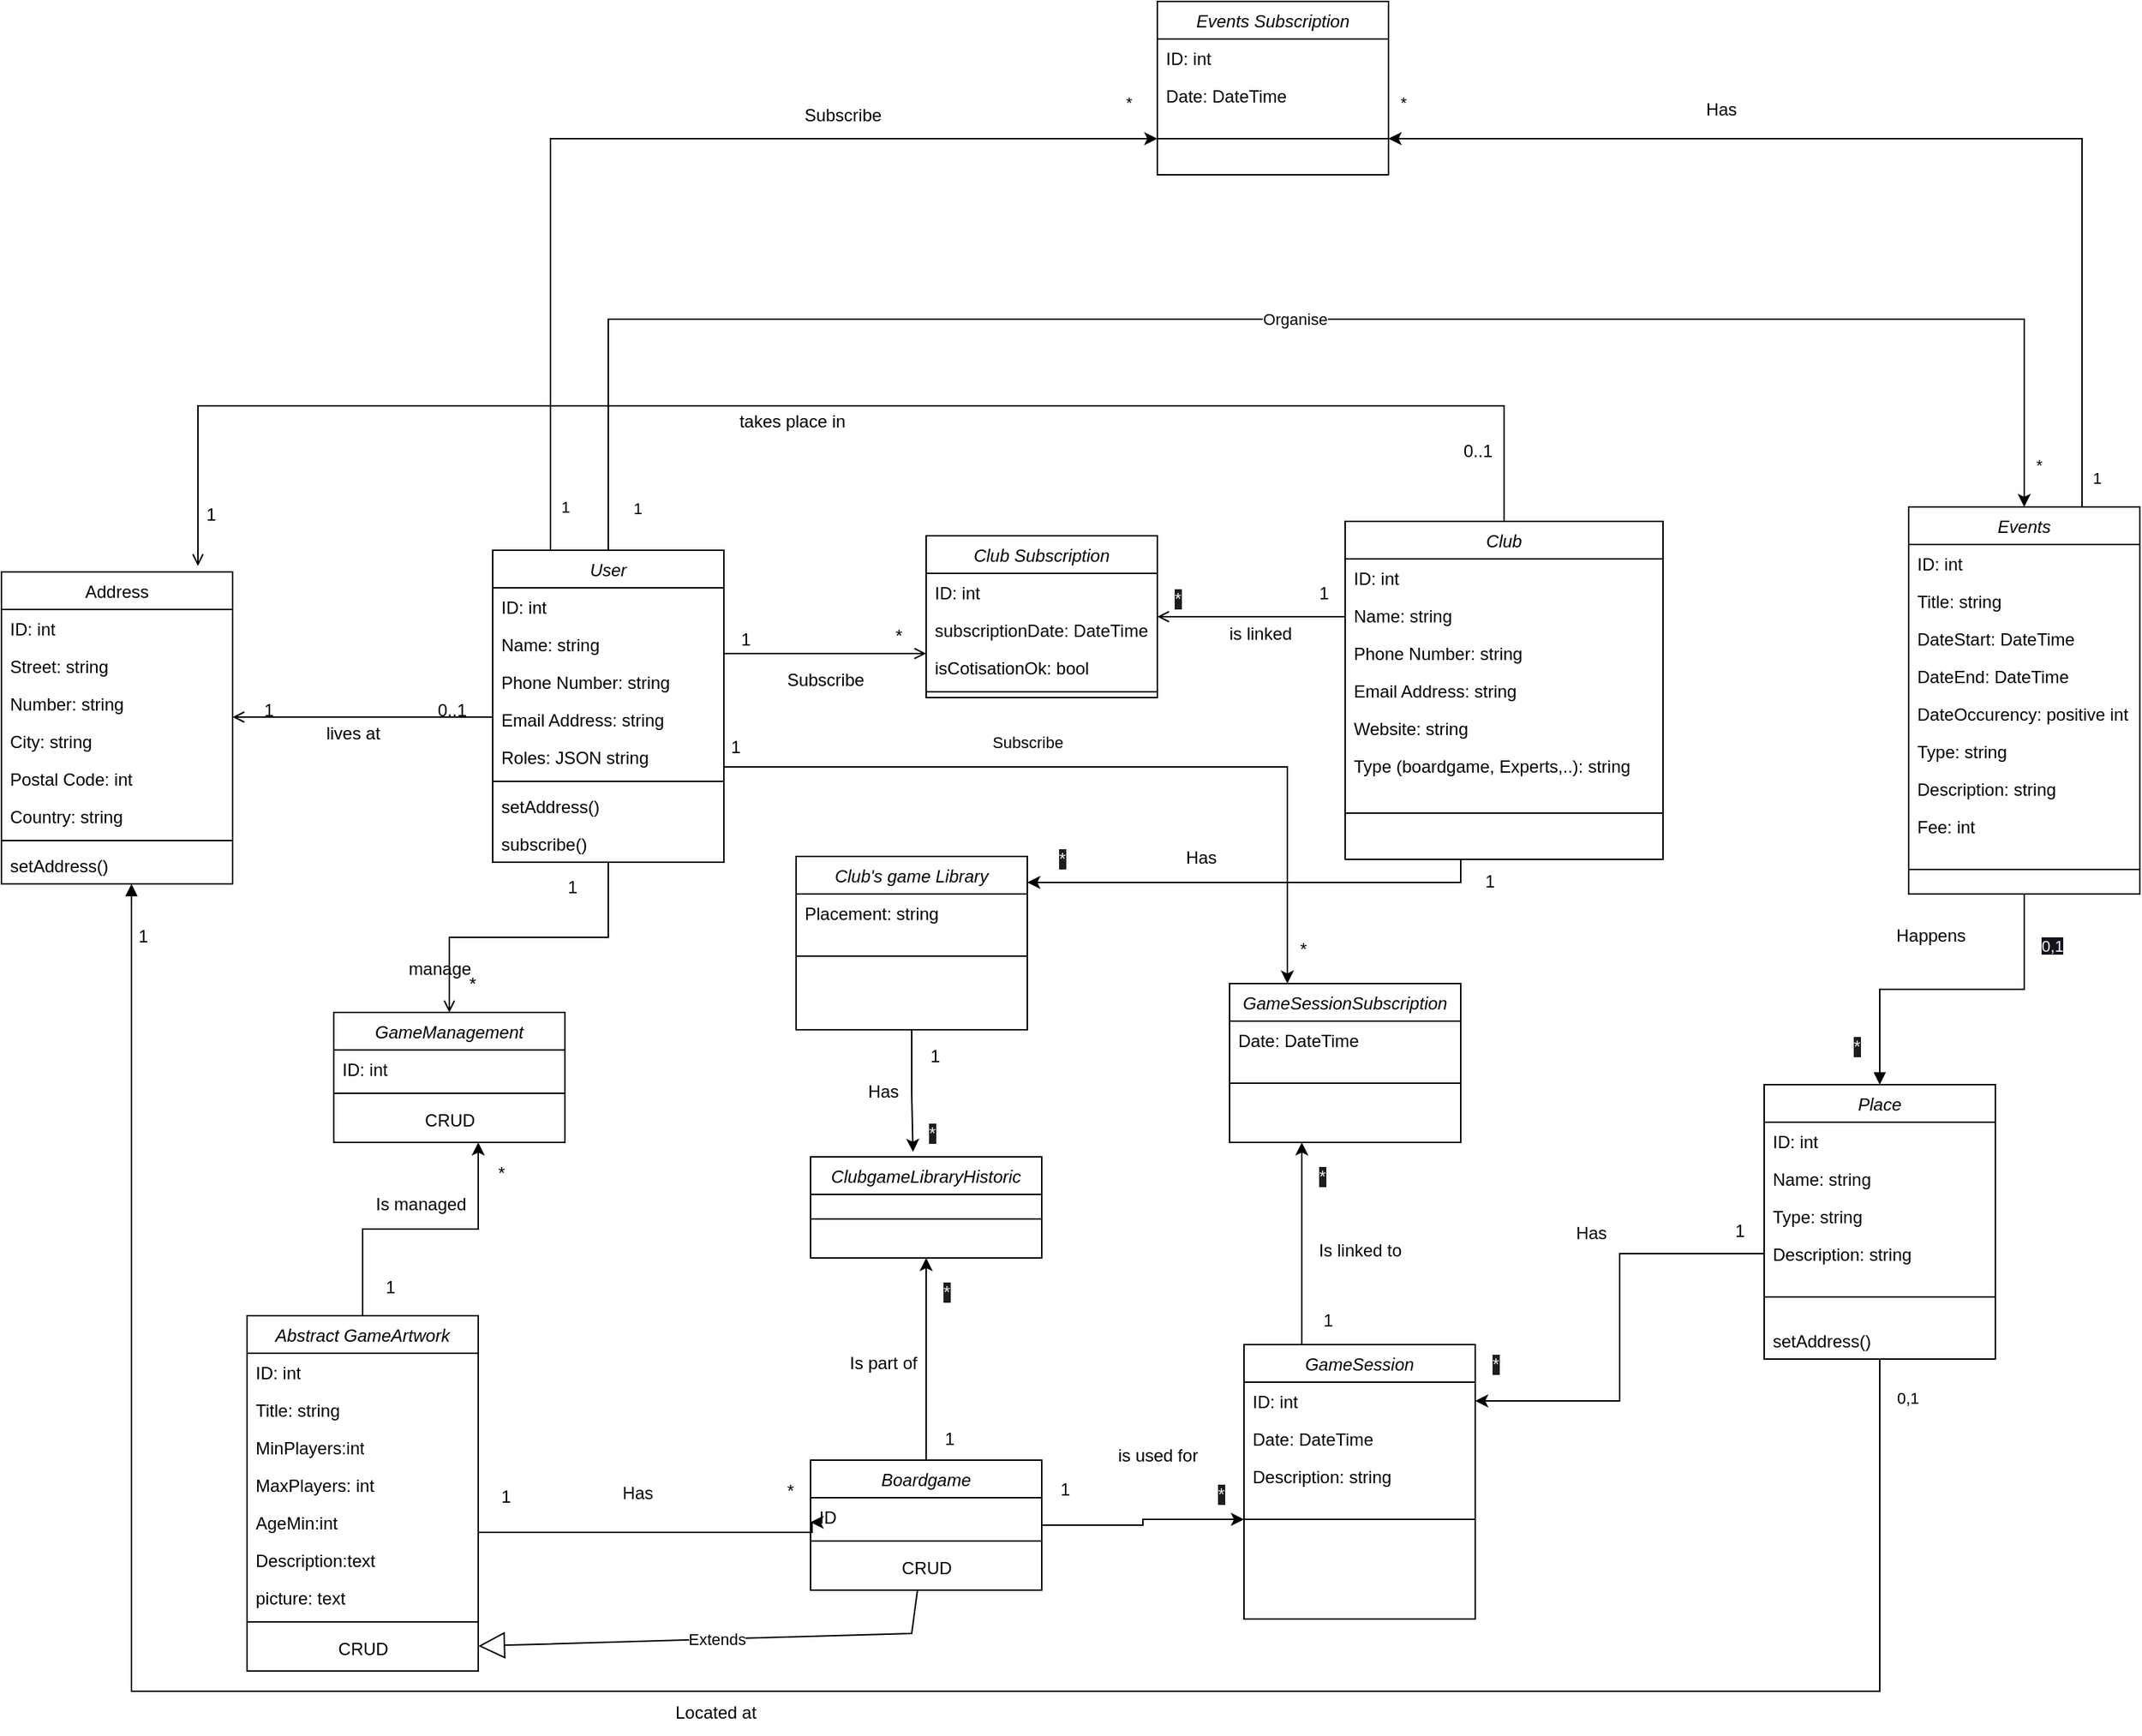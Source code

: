 <mxfile version="24.6.4" type="device">
  <diagram id="C5RBs43oDa-KdzZeNtuy" name="Page-1">
    <mxGraphModel dx="2261" dy="2005" grid="1" gridSize="10" guides="1" tooltips="1" connect="1" arrows="1" fold="1" page="1" pageScale="1" pageWidth="827" pageHeight="1169" math="0" shadow="0">
      <root>
        <mxCell id="WIyWlLk6GJQsqaUBKTNV-0" />
        <mxCell id="WIyWlLk6GJQsqaUBKTNV-1" parent="WIyWlLk6GJQsqaUBKTNV-0" />
        <mxCell id="jXClvfBUN3f1fJXmHD22-145" style="edgeStyle=orthogonalEdgeStyle;rounded=0;orthogonalLoop=1;jettySize=auto;html=1;exitX=0.25;exitY=0;exitDx=0;exitDy=0;" parent="WIyWlLk6GJQsqaUBKTNV-1" source="zkfFHV4jXpPFQw0GAbJ--0" target="jXClvfBUN3f1fJXmHD22-22" edge="1">
          <mxGeometry relative="1" as="geometry" />
        </mxCell>
        <mxCell id="zkfFHV4jXpPFQw0GAbJ--0" value="User" style="swimlane;fontStyle=2;align=center;verticalAlign=top;childLayout=stackLayout;horizontal=1;startSize=26;horizontalStack=0;resizeParent=1;resizeLast=0;collapsible=1;marginBottom=0;rounded=0;shadow=0;strokeWidth=1;" parent="WIyWlLk6GJQsqaUBKTNV-1" vertex="1">
          <mxGeometry x="220" y="120" width="160" height="216" as="geometry">
            <mxRectangle x="230" y="140" width="160" height="26" as="alternateBounds" />
          </mxGeometry>
        </mxCell>
        <mxCell id="jXClvfBUN3f1fJXmHD22-160" value="ID: int" style="text;align=left;verticalAlign=top;spacingLeft=4;spacingRight=4;overflow=hidden;rotatable=0;points=[[0,0.5],[1,0.5]];portConstraint=eastwest;" parent="zkfFHV4jXpPFQw0GAbJ--0" vertex="1">
          <mxGeometry y="26" width="160" height="26" as="geometry" />
        </mxCell>
        <mxCell id="zkfFHV4jXpPFQw0GAbJ--1" value="Name: string" style="text;align=left;verticalAlign=top;spacingLeft=4;spacingRight=4;overflow=hidden;rotatable=0;points=[[0,0.5],[1,0.5]];portConstraint=eastwest;" parent="zkfFHV4jXpPFQw0GAbJ--0" vertex="1">
          <mxGeometry y="52" width="160" height="26" as="geometry" />
        </mxCell>
        <mxCell id="zkfFHV4jXpPFQw0GAbJ--2" value="Phone Number: string" style="text;align=left;verticalAlign=top;spacingLeft=4;spacingRight=4;overflow=hidden;rotatable=0;points=[[0,0.5],[1,0.5]];portConstraint=eastwest;rounded=0;shadow=0;html=0;" parent="zkfFHV4jXpPFQw0GAbJ--0" vertex="1">
          <mxGeometry y="78" width="160" height="26" as="geometry" />
        </mxCell>
        <mxCell id="jXClvfBUN3f1fJXmHD22-161" value="Email Address: string" style="text;align=left;verticalAlign=top;spacingLeft=4;spacingRight=4;overflow=hidden;rotatable=0;points=[[0,0.5],[1,0.5]];portConstraint=eastwest;rounded=0;shadow=0;html=0;" parent="zkfFHV4jXpPFQw0GAbJ--0" vertex="1">
          <mxGeometry y="104" width="160" height="26" as="geometry" />
        </mxCell>
        <mxCell id="KXV9Pzhh_ANMu6KU807g-0" value="Roles: JSON string" style="text;align=left;verticalAlign=top;spacingLeft=4;spacingRight=4;overflow=hidden;rotatable=0;points=[[0,0.5],[1,0.5]];portConstraint=eastwest;rounded=0;shadow=0;html=0;" parent="zkfFHV4jXpPFQw0GAbJ--0" vertex="1">
          <mxGeometry y="130" width="160" height="26" as="geometry" />
        </mxCell>
        <mxCell id="zkfFHV4jXpPFQw0GAbJ--4" value="" style="line;html=1;strokeWidth=1;align=left;verticalAlign=middle;spacingTop=-1;spacingLeft=3;spacingRight=3;rotatable=0;labelPosition=right;points=[];portConstraint=eastwest;" parent="zkfFHV4jXpPFQw0GAbJ--0" vertex="1">
          <mxGeometry y="156" width="160" height="8" as="geometry" />
        </mxCell>
        <mxCell id="jXClvfBUN3f1fJXmHD22-174" value="setAddress()" style="text;align=left;verticalAlign=top;spacingLeft=4;spacingRight=4;overflow=hidden;rotatable=0;points=[[0,0.5],[1,0.5]];portConstraint=eastwest;rounded=0;shadow=0;html=0;" parent="zkfFHV4jXpPFQw0GAbJ--0" vertex="1">
          <mxGeometry y="164" width="160" height="26" as="geometry" />
        </mxCell>
        <mxCell id="zkfFHV4jXpPFQw0GAbJ--3" value="subscribe()" style="text;align=left;verticalAlign=top;spacingLeft=4;spacingRight=4;overflow=hidden;rotatable=0;points=[[0,0.5],[1,0.5]];portConstraint=eastwest;rounded=0;shadow=0;html=0;" parent="zkfFHV4jXpPFQw0GAbJ--0" vertex="1">
          <mxGeometry y="190" width="160" height="26" as="geometry" />
        </mxCell>
        <mxCell id="zkfFHV4jXpPFQw0GAbJ--17" value="Address" style="swimlane;fontStyle=0;align=center;verticalAlign=top;childLayout=stackLayout;horizontal=1;startSize=26;horizontalStack=0;resizeParent=1;resizeLast=0;collapsible=1;marginBottom=0;rounded=0;shadow=0;strokeWidth=1;" parent="WIyWlLk6GJQsqaUBKTNV-1" vertex="1">
          <mxGeometry x="-120" y="135" width="160" height="216" as="geometry">
            <mxRectangle x="550" y="140" width="160" height="26" as="alternateBounds" />
          </mxGeometry>
        </mxCell>
        <mxCell id="jXClvfBUN3f1fJXmHD22-153" value="ID: int " style="text;align=left;verticalAlign=top;spacingLeft=4;spacingRight=4;overflow=hidden;rotatable=0;points=[[0,0.5],[1,0.5]];portConstraint=eastwest;" parent="zkfFHV4jXpPFQw0GAbJ--17" vertex="1">
          <mxGeometry y="26" width="160" height="26" as="geometry" />
        </mxCell>
        <mxCell id="jXClvfBUN3f1fJXmHD22-152" value="Street: string" style="text;align=left;verticalAlign=top;spacingLeft=4;spacingRight=4;overflow=hidden;rotatable=0;points=[[0,0.5],[1,0.5]];portConstraint=eastwest;" parent="zkfFHV4jXpPFQw0GAbJ--17" vertex="1">
          <mxGeometry y="52" width="160" height="26" as="geometry" />
        </mxCell>
        <mxCell id="zkfFHV4jXpPFQw0GAbJ--18" value="Number: string" style="text;align=left;verticalAlign=top;spacingLeft=4;spacingRight=4;overflow=hidden;rotatable=0;points=[[0,0.5],[1,0.5]];portConstraint=eastwest;" parent="zkfFHV4jXpPFQw0GAbJ--17" vertex="1">
          <mxGeometry y="78" width="160" height="26" as="geometry" />
        </mxCell>
        <mxCell id="zkfFHV4jXpPFQw0GAbJ--19" value="City: string" style="text;align=left;verticalAlign=top;spacingLeft=4;spacingRight=4;overflow=hidden;rotatable=0;points=[[0,0.5],[1,0.5]];portConstraint=eastwest;rounded=0;shadow=0;html=0;" parent="zkfFHV4jXpPFQw0GAbJ--17" vertex="1">
          <mxGeometry y="104" width="160" height="26" as="geometry" />
        </mxCell>
        <mxCell id="zkfFHV4jXpPFQw0GAbJ--21" value="Postal Code: int" style="text;align=left;verticalAlign=top;spacingLeft=4;spacingRight=4;overflow=hidden;rotatable=0;points=[[0,0.5],[1,0.5]];portConstraint=eastwest;rounded=0;shadow=0;html=0;" parent="zkfFHV4jXpPFQw0GAbJ--17" vertex="1">
          <mxGeometry y="130" width="160" height="26" as="geometry" />
        </mxCell>
        <mxCell id="jXClvfBUN3f1fJXmHD22-150" value="Country: string" style="text;align=left;verticalAlign=top;spacingLeft=4;spacingRight=4;overflow=hidden;rotatable=0;points=[[0,0.5],[1,0.5]];portConstraint=eastwest;rounded=0;shadow=0;html=0;" parent="zkfFHV4jXpPFQw0GAbJ--17" vertex="1">
          <mxGeometry y="156" width="160" height="26" as="geometry" />
        </mxCell>
        <mxCell id="jXClvfBUN3f1fJXmHD22-151" value="" style="line;html=1;strokeWidth=1;align=left;verticalAlign=middle;spacingTop=-1;spacingLeft=3;spacingRight=3;rotatable=0;labelPosition=right;points=[];portConstraint=eastwest;" parent="zkfFHV4jXpPFQw0GAbJ--17" vertex="1">
          <mxGeometry y="182" width="160" height="8" as="geometry" />
        </mxCell>
        <mxCell id="zkfFHV4jXpPFQw0GAbJ--22" value="setAddress()" style="text;align=left;verticalAlign=top;spacingLeft=4;spacingRight=4;overflow=hidden;rotatable=0;points=[[0,0.5],[1,0.5]];portConstraint=eastwest;rounded=0;shadow=0;html=0;" parent="zkfFHV4jXpPFQw0GAbJ--17" vertex="1">
          <mxGeometry y="190" width="160" height="26" as="geometry" />
        </mxCell>
        <mxCell id="zkfFHV4jXpPFQw0GAbJ--26" value="" style="endArrow=open;shadow=0;strokeWidth=1;rounded=0;curved=0;endFill=1;edgeStyle=elbowEdgeStyle;elbow=vertical;" parent="WIyWlLk6GJQsqaUBKTNV-1" source="zkfFHV4jXpPFQw0GAbJ--0" target="zkfFHV4jXpPFQw0GAbJ--17" edge="1">
          <mxGeometry x="0.5" y="41" relative="1" as="geometry">
            <mxPoint x="380" y="192" as="sourcePoint" />
            <mxPoint x="540" y="192" as="targetPoint" />
            <mxPoint x="-40" y="32" as="offset" />
          </mxGeometry>
        </mxCell>
        <mxCell id="zkfFHV4jXpPFQw0GAbJ--27" value="0..1" style="resizable=0;align=left;verticalAlign=bottom;labelBackgroundColor=none;fontSize=12;" parent="zkfFHV4jXpPFQw0GAbJ--26" connectable="0" vertex="1">
          <mxGeometry x="-1" relative="1" as="geometry">
            <mxPoint x="-40" y="4" as="offset" />
          </mxGeometry>
        </mxCell>
        <mxCell id="zkfFHV4jXpPFQw0GAbJ--28" value="1" style="resizable=0;align=right;verticalAlign=bottom;labelBackgroundColor=none;fontSize=12;" parent="zkfFHV4jXpPFQw0GAbJ--26" connectable="0" vertex="1">
          <mxGeometry x="1" relative="1" as="geometry">
            <mxPoint x="30" y="4" as="offset" />
          </mxGeometry>
        </mxCell>
        <mxCell id="zkfFHV4jXpPFQw0GAbJ--29" value="lives at" style="text;html=1;resizable=0;points=[];;align=center;verticalAlign=middle;labelBackgroundColor=none;rounded=0;shadow=0;strokeWidth=1;fontSize=12;" parent="zkfFHV4jXpPFQw0GAbJ--26" vertex="1" connectable="0">
          <mxGeometry x="0.5" y="49" relative="1" as="geometry">
            <mxPoint x="38" y="-38" as="offset" />
          </mxGeometry>
        </mxCell>
        <mxCell id="KXV9Pzhh_ANMu6KU807g-1" value="Club Subscription" style="swimlane;fontStyle=2;align=center;verticalAlign=top;childLayout=stackLayout;horizontal=1;startSize=26;horizontalStack=0;resizeParent=1;resizeLast=0;collapsible=1;marginBottom=0;rounded=0;shadow=0;strokeWidth=1;" parent="WIyWlLk6GJQsqaUBKTNV-1" vertex="1">
          <mxGeometry x="520" y="110" width="160" height="112" as="geometry">
            <mxRectangle x="230" y="140" width="160" height="26" as="alternateBounds" />
          </mxGeometry>
        </mxCell>
        <mxCell id="jXClvfBUN3f1fJXmHD22-162" value="ID: int" style="text;align=left;verticalAlign=top;spacingLeft=4;spacingRight=4;overflow=hidden;rotatable=0;points=[[0,0.5],[1,0.5]];portConstraint=eastwest;" parent="KXV9Pzhh_ANMu6KU807g-1" vertex="1">
          <mxGeometry y="26" width="160" height="26" as="geometry" />
        </mxCell>
        <mxCell id="KXV9Pzhh_ANMu6KU807g-2" value="subscriptionDate: DateTime" style="text;align=left;verticalAlign=top;spacingLeft=4;spacingRight=4;overflow=hidden;rotatable=0;points=[[0,0.5],[1,0.5]];portConstraint=eastwest;" parent="KXV9Pzhh_ANMu6KU807g-1" vertex="1">
          <mxGeometry y="52" width="160" height="26" as="geometry" />
        </mxCell>
        <mxCell id="KXV9Pzhh_ANMu6KU807g-14" value="" style="endArrow=open;shadow=0;strokeWidth=1;rounded=0;curved=0;endFill=1;edgeStyle=elbowEdgeStyle;elbow=vertical;" parent="KXV9Pzhh_ANMu6KU807g-1" edge="1">
          <mxGeometry x="0.5" y="41" relative="1" as="geometry">
            <mxPoint x="-140" y="81.5" as="sourcePoint" />
            <mxPoint y="81.5" as="targetPoint" />
            <mxPoint x="-40" y="32" as="offset" />
          </mxGeometry>
        </mxCell>
        <mxCell id="KXV9Pzhh_ANMu6KU807g-15" value="1" style="resizable=0;align=left;verticalAlign=bottom;labelBackgroundColor=none;fontSize=12;" parent="KXV9Pzhh_ANMu6KU807g-14" connectable="0" vertex="1">
          <mxGeometry x="-1" relative="1" as="geometry">
            <mxPoint x="10" y="-1" as="offset" />
          </mxGeometry>
        </mxCell>
        <mxCell id="KXV9Pzhh_ANMu6KU807g-17" value="Subscribe" style="text;html=1;resizable=0;points=[];;align=center;verticalAlign=middle;labelBackgroundColor=none;rounded=0;shadow=0;strokeWidth=1;fontSize=12;" parent="KXV9Pzhh_ANMu6KU807g-14" vertex="1" connectable="0">
          <mxGeometry x="0.5" y="49" relative="1" as="geometry">
            <mxPoint x="-35" y="67" as="offset" />
          </mxGeometry>
        </mxCell>
        <mxCell id="KXV9Pzhh_ANMu6KU807g-4" value="isCotisationOk: bool" style="text;align=left;verticalAlign=top;spacingLeft=4;spacingRight=4;overflow=hidden;rotatable=0;points=[[0,0.5],[1,0.5]];portConstraint=eastwest;rounded=0;shadow=0;html=0;" parent="KXV9Pzhh_ANMu6KU807g-1" vertex="1">
          <mxGeometry y="78" width="160" height="26" as="geometry" />
        </mxCell>
        <mxCell id="KXV9Pzhh_ANMu6KU807g-6" value="" style="line;html=1;strokeWidth=1;align=left;verticalAlign=middle;spacingTop=-1;spacingLeft=3;spacingRight=3;rotatable=0;labelPosition=right;points=[];portConstraint=eastwest;" parent="KXV9Pzhh_ANMu6KU807g-1" vertex="1">
          <mxGeometry y="104" width="160" height="8" as="geometry" />
        </mxCell>
        <mxCell id="jXClvfBUN3f1fJXmHD22-112" style="edgeStyle=orthogonalEdgeStyle;rounded=0;orthogonalLoop=1;jettySize=auto;html=1;exitX=0.5;exitY=1;exitDx=0;exitDy=0;" parent="WIyWlLk6GJQsqaUBKTNV-1" source="KXV9Pzhh_ANMu6KU807g-8" target="UbkFtfqhbS67n9IhiyY1-0" edge="1">
          <mxGeometry relative="1" as="geometry">
            <Array as="points">
              <mxPoint x="890" y="350" />
            </Array>
          </mxGeometry>
        </mxCell>
        <mxCell id="KXV9Pzhh_ANMu6KU807g-8" value="Club" style="swimlane;fontStyle=2;align=center;verticalAlign=top;childLayout=stackLayout;horizontal=1;startSize=26;horizontalStack=0;resizeParent=1;resizeLast=0;collapsible=1;marginBottom=0;rounded=0;shadow=0;strokeWidth=1;" parent="WIyWlLk6GJQsqaUBKTNV-1" vertex="1">
          <mxGeometry x="810" y="100" width="220" height="234" as="geometry">
            <mxRectangle x="230" y="140" width="160" height="26" as="alternateBounds" />
          </mxGeometry>
        </mxCell>
        <mxCell id="KXV9Pzhh_ANMu6KU807g-9" value="ID: int" style="text;align=left;verticalAlign=top;spacingLeft=4;spacingRight=4;overflow=hidden;rotatable=0;points=[[0,0.5],[1,0.5]];portConstraint=eastwest;" parent="KXV9Pzhh_ANMu6KU807g-8" vertex="1">
          <mxGeometry y="26" width="220" height="26" as="geometry" />
        </mxCell>
        <mxCell id="jXClvfBUN3f1fJXmHD22-165" value="Name: string" style="text;align=left;verticalAlign=top;spacingLeft=4;spacingRight=4;overflow=hidden;rotatable=0;points=[[0,0.5],[1,0.5]];portConstraint=eastwest;" parent="KXV9Pzhh_ANMu6KU807g-8" vertex="1">
          <mxGeometry y="52" width="220" height="26" as="geometry" />
        </mxCell>
        <mxCell id="KXV9Pzhh_ANMu6KU807g-10" value="Phone Number: string" style="text;align=left;verticalAlign=top;spacingLeft=4;spacingRight=4;overflow=hidden;rotatable=0;points=[[0,0.5],[1,0.5]];portConstraint=eastwest;rounded=0;shadow=0;html=0;" parent="KXV9Pzhh_ANMu6KU807g-8" vertex="1">
          <mxGeometry y="78" width="220" height="26" as="geometry" />
        </mxCell>
        <mxCell id="KXV9Pzhh_ANMu6KU807g-11" value="Email Address: string" style="text;align=left;verticalAlign=top;spacingLeft=4;spacingRight=4;overflow=hidden;rotatable=0;points=[[0,0.5],[1,0.5]];portConstraint=eastwest;rounded=0;shadow=0;html=0;" parent="KXV9Pzhh_ANMu6KU807g-8" vertex="1">
          <mxGeometry y="104" width="220" height="26" as="geometry" />
        </mxCell>
        <mxCell id="KXV9Pzhh_ANMu6KU807g-36" value="Website: string" style="text;align=left;verticalAlign=top;spacingLeft=4;spacingRight=4;overflow=hidden;rotatable=0;points=[[0,0.5],[1,0.5]];portConstraint=eastwest;rounded=0;shadow=0;html=0;" parent="KXV9Pzhh_ANMu6KU807g-8" vertex="1">
          <mxGeometry y="130" width="220" height="26" as="geometry" />
        </mxCell>
        <mxCell id="KXV9Pzhh_ANMu6KU807g-37" value="Type (boardgame, Experts,..): string" style="text;align=left;verticalAlign=top;spacingLeft=4;spacingRight=4;overflow=hidden;rotatable=0;points=[[0,0.5],[1,0.5]];portConstraint=eastwest;rounded=0;shadow=0;html=0;" parent="KXV9Pzhh_ANMu6KU807g-8" vertex="1">
          <mxGeometry y="156" width="220" height="34" as="geometry" />
        </mxCell>
        <mxCell id="KXV9Pzhh_ANMu6KU807g-13" value="" style="line;html=1;strokeWidth=1;align=left;verticalAlign=middle;spacingTop=-1;spacingLeft=3;spacingRight=3;rotatable=0;labelPosition=right;points=[];portConstraint=eastwest;" parent="KXV9Pzhh_ANMu6KU807g-8" vertex="1">
          <mxGeometry y="190" width="220" height="24" as="geometry" />
        </mxCell>
        <mxCell id="KXV9Pzhh_ANMu6KU807g-18" value="*" style="resizable=0;align=right;verticalAlign=bottom;labelBackgroundColor=none;fontSize=12;" parent="WIyWlLk6GJQsqaUBKTNV-1" connectable="0" vertex="1">
          <mxGeometry x="580" y="135" as="geometry">
            <mxPoint x="-75" y="53" as="offset" />
          </mxGeometry>
        </mxCell>
        <mxCell id="KXV9Pzhh_ANMu6KU807g-19" value="" style="endArrow=open;shadow=0;strokeWidth=1;rounded=0;curved=0;endFill=1;edgeStyle=elbowEdgeStyle;elbow=vertical;exitX=0.5;exitY=0;exitDx=0;exitDy=0;entryX=0.85;entryY=-0.019;entryDx=0;entryDy=0;entryPerimeter=0;" parent="WIyWlLk6GJQsqaUBKTNV-1" source="KXV9Pzhh_ANMu6KU807g-8" target="zkfFHV4jXpPFQw0GAbJ--17" edge="1">
          <mxGeometry x="0.5" y="41" relative="1" as="geometry">
            <mxPoint x="870.08" y="20.048" as="sourcePoint" />
            <mxPoint x="40" y="20" as="targetPoint" />
            <mxPoint x="-40" y="32" as="offset" />
            <Array as="points">
              <mxPoint x="460" y="20" />
            </Array>
          </mxGeometry>
        </mxCell>
        <mxCell id="KXV9Pzhh_ANMu6KU807g-20" value="0..1" style="resizable=0;align=left;verticalAlign=bottom;labelBackgroundColor=none;fontSize=12;" parent="KXV9Pzhh_ANMu6KU807g-19" connectable="0" vertex="1">
          <mxGeometry x="-1" relative="1" as="geometry">
            <mxPoint x="-30" y="-40" as="offset" />
          </mxGeometry>
        </mxCell>
        <mxCell id="KXV9Pzhh_ANMu6KU807g-21" value="1" style="resizable=0;align=right;verticalAlign=bottom;labelBackgroundColor=none;fontSize=12;" parent="KXV9Pzhh_ANMu6KU807g-19" connectable="0" vertex="1">
          <mxGeometry x="1" relative="1" as="geometry">
            <mxPoint x="14" y="-27" as="offset" />
          </mxGeometry>
        </mxCell>
        <mxCell id="KXV9Pzhh_ANMu6KU807g-22" value="takes place in" style="text;html=1;resizable=0;points=[];;align=center;verticalAlign=middle;labelBackgroundColor=none;rounded=0;shadow=0;strokeWidth=1;fontSize=12;" parent="KXV9Pzhh_ANMu6KU807g-19" vertex="1" connectable="0">
          <mxGeometry x="0.5" y="49" relative="1" as="geometry">
            <mxPoint x="248" y="-38" as="offset" />
          </mxGeometry>
        </mxCell>
        <mxCell id="KXV9Pzhh_ANMu6KU807g-23" value="" style="endArrow=open;shadow=0;strokeWidth=1;rounded=0;curved=0;endFill=1;edgeStyle=elbowEdgeStyle;elbow=vertical;" parent="WIyWlLk6GJQsqaUBKTNV-1" source="KXV9Pzhh_ANMu6KU807g-8" target="KXV9Pzhh_ANMu6KU807g-1" edge="1">
          <mxGeometry x="0.5" y="41" relative="1" as="geometry">
            <mxPoint x="610" y="240" as="sourcePoint" />
            <mxPoint x="750" y="240" as="targetPoint" />
            <mxPoint x="-40" y="32" as="offset" />
          </mxGeometry>
        </mxCell>
        <mxCell id="KXV9Pzhh_ANMu6KU807g-25" value="is linked" style="text;html=1;resizable=0;points=[];;align=center;verticalAlign=middle;labelBackgroundColor=none;rounded=0;shadow=0;strokeWidth=1;fontSize=12;" parent="KXV9Pzhh_ANMu6KU807g-23" vertex="1" connectable="0">
          <mxGeometry x="0.5" y="49" relative="1" as="geometry">
            <mxPoint x="38" y="-37" as="offset" />
          </mxGeometry>
        </mxCell>
        <mxCell id="KXV9Pzhh_ANMu6KU807g-26" value="" style="endArrow=open;shadow=0;strokeWidth=1;rounded=0;curved=0;endFill=1;edgeStyle=elbowEdgeStyle;elbow=vertical;entryX=0.5;entryY=0;entryDx=0;entryDy=0;" parent="WIyWlLk6GJQsqaUBKTNV-1" source="zkfFHV4jXpPFQw0GAbJ--0" target="KXV9Pzhh_ANMu6KU807g-30" edge="1">
          <mxGeometry x="0.5" y="41" relative="1" as="geometry">
            <mxPoint x="300" y="270" as="sourcePoint" />
            <mxPoint x="160" y="380" as="targetPoint" />
            <mxPoint x="-40" y="32" as="offset" />
          </mxGeometry>
        </mxCell>
        <mxCell id="KXV9Pzhh_ANMu6KU807g-27" value="1" style="resizable=0;align=left;verticalAlign=bottom;labelBackgroundColor=none;fontSize=12;" parent="KXV9Pzhh_ANMu6KU807g-26" connectable="0" vertex="1">
          <mxGeometry x="-1" relative="1" as="geometry">
            <mxPoint x="-30" y="26" as="offset" />
          </mxGeometry>
        </mxCell>
        <mxCell id="KXV9Pzhh_ANMu6KU807g-28" value="*" style="resizable=0;align=right;verticalAlign=bottom;labelBackgroundColor=none;fontSize=12;" parent="KXV9Pzhh_ANMu6KU807g-26" connectable="0" vertex="1">
          <mxGeometry x="1" relative="1" as="geometry">
            <mxPoint x="20" y="-11" as="offset" />
          </mxGeometry>
        </mxCell>
        <mxCell id="KXV9Pzhh_ANMu6KU807g-29" value="manage" style="text;html=1;resizable=0;points=[];;align=center;verticalAlign=middle;labelBackgroundColor=none;rounded=0;shadow=0;strokeWidth=1;fontSize=12;" parent="KXV9Pzhh_ANMu6KU807g-26" vertex="1" connectable="0">
          <mxGeometry x="0.5" y="49" relative="1" as="geometry">
            <mxPoint x="-9" y="-27" as="offset" />
          </mxGeometry>
        </mxCell>
        <mxCell id="KXV9Pzhh_ANMu6KU807g-30" value="GameManagement" style="swimlane;fontStyle=2;align=center;verticalAlign=top;childLayout=stackLayout;horizontal=1;startSize=26;horizontalStack=0;resizeParent=1;resizeLast=0;collapsible=1;marginBottom=0;rounded=0;shadow=0;strokeWidth=1;" parent="WIyWlLk6GJQsqaUBKTNV-1" vertex="1">
          <mxGeometry x="110" y="440" width="160" height="90" as="geometry">
            <mxRectangle x="230" y="140" width="160" height="26" as="alternateBounds" />
          </mxGeometry>
        </mxCell>
        <mxCell id="KXV9Pzhh_ANMu6KU807g-31" value="ID: int" style="text;align=left;verticalAlign=top;spacingLeft=4;spacingRight=4;overflow=hidden;rotatable=0;points=[[0,0.5],[1,0.5]];portConstraint=eastwest;" parent="KXV9Pzhh_ANMu6KU807g-30" vertex="1">
          <mxGeometry y="26" width="160" height="26" as="geometry" />
        </mxCell>
        <mxCell id="KXV9Pzhh_ANMu6KU807g-35" value="" style="line;html=1;strokeWidth=1;align=left;verticalAlign=middle;spacingTop=-1;spacingLeft=3;spacingRight=3;rotatable=0;labelPosition=right;points=[];portConstraint=eastwest;" parent="KXV9Pzhh_ANMu6KU807g-30" vertex="1">
          <mxGeometry y="52" width="160" height="8" as="geometry" />
        </mxCell>
        <mxCell id="KXV9Pzhh_ANMu6KU807g-38" value="CRUD" style="text;html=1;align=center;verticalAlign=middle;resizable=0;points=[];autosize=1;strokeColor=none;fillColor=none;" parent="KXV9Pzhh_ANMu6KU807g-30" vertex="1">
          <mxGeometry y="60" width="160" height="30" as="geometry" />
        </mxCell>
        <mxCell id="KXV9Pzhh_ANMu6KU807g-39" value="&lt;span style=&quot;color: rgb(240, 240, 240); font-family: Helvetica; font-size: 12px; font-style: normal; font-variant-ligatures: normal; font-variant-caps: normal; font-weight: 400; letter-spacing: normal; orphans: 2; text-align: right; text-indent: 0px; text-transform: none; widows: 2; word-spacing: 0px; -webkit-text-stroke-width: 0px; white-space: nowrap; background-color: rgb(27, 29, 30); text-decoration-thickness: initial; text-decoration-style: initial; text-decoration-color: initial; display: inline !important; float: none;&quot;&gt;*&lt;/span&gt;" style="text;whiteSpace=wrap;html=1;" parent="WIyWlLk6GJQsqaUBKTNV-1" vertex="1">
          <mxGeometry x="690" y="140" width="20" height="20" as="geometry" />
        </mxCell>
        <mxCell id="KXV9Pzhh_ANMu6KU807g-41" value="1" style="text;html=1;align=center;verticalAlign=middle;resizable=0;points=[];autosize=1;strokeColor=none;fillColor=none;" parent="WIyWlLk6GJQsqaUBKTNV-1" vertex="1">
          <mxGeometry x="780" y="135" width="30" height="30" as="geometry" />
        </mxCell>
        <mxCell id="UbkFtfqhbS67n9IhiyY1-0" value="Club&#39;s game Library" style="swimlane;fontStyle=2;align=center;verticalAlign=top;childLayout=stackLayout;horizontal=1;startSize=26;horizontalStack=0;resizeParent=1;resizeLast=0;collapsible=1;marginBottom=0;rounded=0;shadow=0;strokeWidth=1;" parent="WIyWlLk6GJQsqaUBKTNV-1" vertex="1">
          <mxGeometry x="430" y="332" width="160" height="120" as="geometry">
            <mxRectangle x="230" y="140" width="160" height="26" as="alternateBounds" />
          </mxGeometry>
        </mxCell>
        <mxCell id="UbkFtfqhbS67n9IhiyY1-1" value="Placement: string" style="text;align=left;verticalAlign=top;spacingLeft=4;spacingRight=4;overflow=hidden;rotatable=0;points=[[0,0.5],[1,0.5]];portConstraint=eastwest;" parent="UbkFtfqhbS67n9IhiyY1-0" vertex="1">
          <mxGeometry y="26" width="160" height="26" as="geometry" />
        </mxCell>
        <mxCell id="UbkFtfqhbS67n9IhiyY1-6" value="" style="line;html=1;strokeWidth=1;align=left;verticalAlign=middle;spacingTop=-1;spacingLeft=3;spacingRight=3;rotatable=0;labelPosition=right;points=[];portConstraint=eastwest;" parent="UbkFtfqhbS67n9IhiyY1-0" vertex="1">
          <mxGeometry y="52" width="160" height="34" as="geometry" />
        </mxCell>
        <mxCell id="jXClvfBUN3f1fJXmHD22-146" style="edgeStyle=orthogonalEdgeStyle;rounded=0;orthogonalLoop=1;jettySize=auto;html=1;exitX=0.75;exitY=0;exitDx=0;exitDy=0;" parent="WIyWlLk6GJQsqaUBKTNV-1" source="jXClvfBUN3f1fJXmHD22-5" target="jXClvfBUN3f1fJXmHD22-22" edge="1">
          <mxGeometry relative="1" as="geometry" />
        </mxCell>
        <mxCell id="jXClvfBUN3f1fJXmHD22-5" value="Events" style="swimlane;fontStyle=2;align=center;verticalAlign=top;childLayout=stackLayout;horizontal=1;startSize=26;horizontalStack=0;resizeParent=1;resizeLast=0;collapsible=1;marginBottom=0;rounded=0;shadow=0;strokeWidth=1;" parent="WIyWlLk6GJQsqaUBKTNV-1" vertex="1">
          <mxGeometry x="1200" y="90" width="160" height="268" as="geometry">
            <mxRectangle x="230" y="140" width="160" height="26" as="alternateBounds" />
          </mxGeometry>
        </mxCell>
        <mxCell id="jXClvfBUN3f1fJXmHD22-164" value="ID: int" style="text;align=left;verticalAlign=top;spacingLeft=4;spacingRight=4;overflow=hidden;rotatable=0;points=[[0,0.5],[1,0.5]];portConstraint=eastwest;" parent="jXClvfBUN3f1fJXmHD22-5" vertex="1">
          <mxGeometry y="26" width="160" height="26" as="geometry" />
        </mxCell>
        <mxCell id="jXClvfBUN3f1fJXmHD22-6" value="Title: string&#xa;" style="text;align=left;verticalAlign=top;spacingLeft=4;spacingRight=4;overflow=hidden;rotatable=0;points=[[0,0.5],[1,0.5]];portConstraint=eastwest;" parent="jXClvfBUN3f1fJXmHD22-5" vertex="1">
          <mxGeometry y="52" width="160" height="26" as="geometry" />
        </mxCell>
        <mxCell id="jXClvfBUN3f1fJXmHD22-9" value="DateStart: DateTime" style="text;align=left;verticalAlign=top;spacingLeft=4;spacingRight=4;overflow=hidden;rotatable=0;points=[[0,0.5],[1,0.5]];portConstraint=eastwest;" parent="jXClvfBUN3f1fJXmHD22-5" vertex="1">
          <mxGeometry y="78" width="160" height="26" as="geometry" />
        </mxCell>
        <mxCell id="jXClvfBUN3f1fJXmHD22-39" value="DateEnd: DateTime" style="text;align=left;verticalAlign=top;spacingLeft=4;spacingRight=4;overflow=hidden;rotatable=0;points=[[0,0.5],[1,0.5]];portConstraint=eastwest;" parent="jXClvfBUN3f1fJXmHD22-5" vertex="1">
          <mxGeometry y="104" width="160" height="26" as="geometry" />
        </mxCell>
        <mxCell id="jXClvfBUN3f1fJXmHD22-40" value="DateOccurency: positive int" style="text;align=left;verticalAlign=top;spacingLeft=4;spacingRight=4;overflow=hidden;rotatable=0;points=[[0,0.5],[1,0.5]];portConstraint=eastwest;" parent="jXClvfBUN3f1fJXmHD22-5" vertex="1">
          <mxGeometry y="130" width="160" height="26" as="geometry" />
        </mxCell>
        <mxCell id="jXClvfBUN3f1fJXmHD22-10" value="Type: string" style="text;align=left;verticalAlign=top;spacingLeft=4;spacingRight=4;overflow=hidden;rotatable=0;points=[[0,0.5],[1,0.5]];portConstraint=eastwest;" parent="jXClvfBUN3f1fJXmHD22-5" vertex="1">
          <mxGeometry y="156" width="160" height="26" as="geometry" />
        </mxCell>
        <mxCell id="jXClvfBUN3f1fJXmHD22-8" value="Description: string" style="text;align=left;verticalAlign=top;spacingLeft=4;spacingRight=4;overflow=hidden;rotatable=0;points=[[0,0.5],[1,0.5]];portConstraint=eastwest;" parent="jXClvfBUN3f1fJXmHD22-5" vertex="1">
          <mxGeometry y="182" width="160" height="26" as="geometry" />
        </mxCell>
        <mxCell id="jXClvfBUN3f1fJXmHD22-43" value="Fee: int" style="text;align=left;verticalAlign=top;spacingLeft=4;spacingRight=4;overflow=hidden;rotatable=0;points=[[0,0.5],[1,0.5]];portConstraint=eastwest;" parent="jXClvfBUN3f1fJXmHD22-5" vertex="1">
          <mxGeometry y="208" width="160" height="26" as="geometry" />
        </mxCell>
        <mxCell id="jXClvfBUN3f1fJXmHD22-7" value="" style="line;html=1;strokeWidth=1;align=left;verticalAlign=middle;spacingTop=-1;spacingLeft=3;spacingRight=3;rotatable=0;labelPosition=right;points=[];portConstraint=eastwest;" parent="jXClvfBUN3f1fJXmHD22-5" vertex="1">
          <mxGeometry y="234" width="160" height="34" as="geometry" />
        </mxCell>
        <mxCell id="jXClvfBUN3f1fJXmHD22-11" value="" style="endArrow=classic;html=1;rounded=0;" parent="WIyWlLk6GJQsqaUBKTNV-1" source="zkfFHV4jXpPFQw0GAbJ--0" target="jXClvfBUN3f1fJXmHD22-5" edge="1">
          <mxGeometry relative="1" as="geometry">
            <mxPoint x="260" y="57.091" as="sourcePoint" />
            <mxPoint x="1030" y="-100" as="targetPoint" />
            <Array as="points">
              <mxPoint x="300" y="-40" />
              <mxPoint x="1280" y="-40" />
            </Array>
          </mxGeometry>
        </mxCell>
        <mxCell id="jXClvfBUN3f1fJXmHD22-12" value="Organise" style="edgeLabel;resizable=0;html=1;;align=center;verticalAlign=middle;" parent="jXClvfBUN3f1fJXmHD22-11" connectable="0" vertex="1">
          <mxGeometry relative="1" as="geometry" />
        </mxCell>
        <mxCell id="jXClvfBUN3f1fJXmHD22-15" value="1" style="edgeLabel;html=1;align=center;verticalAlign=middle;resizable=0;points=[];" parent="jXClvfBUN3f1fJXmHD22-11" vertex="1" connectable="0">
          <mxGeometry x="-0.954" y="-3" relative="1" as="geometry">
            <mxPoint x="17" as="offset" />
          </mxGeometry>
        </mxCell>
        <mxCell id="jXClvfBUN3f1fJXmHD22-16" value="*" style="edgeLabel;html=1;align=center;verticalAlign=middle;resizable=0;points=[];" parent="jXClvfBUN3f1fJXmHD22-11" vertex="1" connectable="0">
          <mxGeometry x="0.928" y="1" relative="1" as="geometry">
            <mxPoint x="9" y="16" as="offset" />
          </mxGeometry>
        </mxCell>
        <mxCell id="jXClvfBUN3f1fJXmHD22-17" value="Events Subscription" style="swimlane;fontStyle=2;align=center;verticalAlign=top;childLayout=stackLayout;horizontal=1;startSize=26;horizontalStack=0;resizeParent=1;resizeLast=0;collapsible=1;marginBottom=0;rounded=0;shadow=0;strokeWidth=1;" parent="WIyWlLk6GJQsqaUBKTNV-1" vertex="1">
          <mxGeometry x="680" y="-260" width="160" height="120" as="geometry">
            <mxRectangle x="230" y="140" width="160" height="26" as="alternateBounds" />
          </mxGeometry>
        </mxCell>
        <mxCell id="jXClvfBUN3f1fJXmHD22-163" value="ID: int" style="text;align=left;verticalAlign=top;spacingLeft=4;spacingRight=4;overflow=hidden;rotatable=0;points=[[0,0.5],[1,0.5]];portConstraint=eastwest;" parent="jXClvfBUN3f1fJXmHD22-17" vertex="1">
          <mxGeometry y="26" width="160" height="26" as="geometry" />
        </mxCell>
        <mxCell id="jXClvfBUN3f1fJXmHD22-19" value="Date: DateTime" style="text;align=left;verticalAlign=top;spacingLeft=4;spacingRight=4;overflow=hidden;rotatable=0;points=[[0,0.5],[1,0.5]];portConstraint=eastwest;" parent="jXClvfBUN3f1fJXmHD22-17" vertex="1">
          <mxGeometry y="52" width="160" height="26" as="geometry" />
        </mxCell>
        <mxCell id="jXClvfBUN3f1fJXmHD22-22" value="" style="line;html=1;strokeWidth=1;align=left;verticalAlign=middle;spacingTop=-1;spacingLeft=3;spacingRight=3;rotatable=0;labelPosition=right;points=[];portConstraint=eastwest;" parent="jXClvfBUN3f1fJXmHD22-17" vertex="1">
          <mxGeometry y="78" width="160" height="34" as="geometry" />
        </mxCell>
        <mxCell id="jXClvfBUN3f1fJXmHD22-29" value="*" style="edgeLabel;html=1;align=center;verticalAlign=middle;resizable=0;points=[];" parent="WIyWlLk6GJQsqaUBKTNV-1" vertex="1" connectable="0">
          <mxGeometry x="660" y="-190" as="geometry" />
        </mxCell>
        <mxCell id="jXClvfBUN3f1fJXmHD22-30" value="1" style="edgeLabel;html=1;align=center;verticalAlign=middle;resizable=0;points=[];" parent="WIyWlLk6GJQsqaUBKTNV-1" vertex="1" connectable="0">
          <mxGeometry x="270" y="90" as="geometry" />
        </mxCell>
        <mxCell id="jXClvfBUN3f1fJXmHD22-31" value="1" style="edgeLabel;html=1;align=center;verticalAlign=middle;resizable=0;points=[];" parent="WIyWlLk6GJQsqaUBKTNV-1" vertex="1" connectable="0">
          <mxGeometry x="1330" y="70" as="geometry" />
        </mxCell>
        <mxCell id="jXClvfBUN3f1fJXmHD22-88" style="edgeStyle=orthogonalEdgeStyle;rounded=0;orthogonalLoop=1;jettySize=auto;html=1;exitX=0.25;exitY=0;exitDx=0;exitDy=0;" parent="WIyWlLk6GJQsqaUBKTNV-1" source="jXClvfBUN3f1fJXmHD22-33" edge="1">
          <mxGeometry relative="1" as="geometry">
            <mxPoint x="780" y="530" as="targetPoint" />
          </mxGeometry>
        </mxCell>
        <mxCell id="jXClvfBUN3f1fJXmHD22-33" value="GameSession" style="swimlane;fontStyle=2;align=center;verticalAlign=top;childLayout=stackLayout;horizontal=1;startSize=26;horizontalStack=0;resizeParent=1;resizeLast=0;collapsible=1;marginBottom=0;rounded=0;shadow=0;strokeWidth=1;" parent="WIyWlLk6GJQsqaUBKTNV-1" vertex="1">
          <mxGeometry x="740" y="670" width="160" height="190" as="geometry">
            <mxRectangle x="230" y="140" width="160" height="26" as="alternateBounds" />
          </mxGeometry>
        </mxCell>
        <mxCell id="jXClvfBUN3f1fJXmHD22-35" value="ID: int" style="text;align=left;verticalAlign=top;spacingLeft=4;spacingRight=4;overflow=hidden;rotatable=0;points=[[0,0.5],[1,0.5]];portConstraint=eastwest;" parent="jXClvfBUN3f1fJXmHD22-33" vertex="1">
          <mxGeometry y="26" width="160" height="26" as="geometry" />
        </mxCell>
        <mxCell id="jXClvfBUN3f1fJXmHD22-166" value="Date: DateTime" style="text;align=left;verticalAlign=top;spacingLeft=4;spacingRight=4;overflow=hidden;rotatable=0;points=[[0,0.5],[1,0.5]];portConstraint=eastwest;" parent="jXClvfBUN3f1fJXmHD22-33" vertex="1">
          <mxGeometry y="52" width="160" height="26" as="geometry" />
        </mxCell>
        <mxCell id="jXClvfBUN3f1fJXmHD22-37" value="Description: string" style="text;align=left;verticalAlign=top;spacingLeft=4;spacingRight=4;overflow=hidden;rotatable=0;points=[[0,0.5],[1,0.5]];portConstraint=eastwest;" parent="jXClvfBUN3f1fJXmHD22-33" vertex="1">
          <mxGeometry y="78" width="160" height="26" as="geometry" />
        </mxCell>
        <mxCell id="jXClvfBUN3f1fJXmHD22-38" value="" style="line;html=1;strokeWidth=1;align=left;verticalAlign=middle;spacingTop=-1;spacingLeft=3;spacingRight=3;rotatable=0;labelPosition=right;points=[];portConstraint=eastwest;" parent="jXClvfBUN3f1fJXmHD22-33" vertex="1">
          <mxGeometry y="104" width="160" height="34" as="geometry" />
        </mxCell>
        <mxCell id="jXClvfBUN3f1fJXmHD22-44" value="GameSessionSubscription" style="swimlane;fontStyle=2;align=center;verticalAlign=top;childLayout=stackLayout;horizontal=1;startSize=26;horizontalStack=0;resizeParent=1;resizeLast=0;collapsible=1;marginBottom=0;rounded=0;shadow=0;strokeWidth=1;" parent="WIyWlLk6GJQsqaUBKTNV-1" vertex="1">
          <mxGeometry x="730" y="420" width="160" height="110" as="geometry">
            <mxRectangle x="230" y="140" width="160" height="26" as="alternateBounds" />
          </mxGeometry>
        </mxCell>
        <mxCell id="jXClvfBUN3f1fJXmHD22-46" value="Date: DateTime" style="text;align=left;verticalAlign=top;spacingLeft=4;spacingRight=4;overflow=hidden;rotatable=0;points=[[0,0.5],[1,0.5]];portConstraint=eastwest;" parent="jXClvfBUN3f1fJXmHD22-44" vertex="1">
          <mxGeometry y="26" width="160" height="26" as="geometry" />
        </mxCell>
        <mxCell id="jXClvfBUN3f1fJXmHD22-49" value="" style="line;html=1;strokeWidth=1;align=left;verticalAlign=middle;spacingTop=-1;spacingLeft=3;spacingRight=3;rotatable=0;labelPosition=right;points=[];portConstraint=eastwest;" parent="jXClvfBUN3f1fJXmHD22-44" vertex="1">
          <mxGeometry y="52" width="160" height="34" as="geometry" />
        </mxCell>
        <mxCell id="jXClvfBUN3f1fJXmHD22-50" value="Abstract GameArtwork" style="swimlane;fontStyle=2;align=center;verticalAlign=top;childLayout=stackLayout;horizontal=1;startSize=26;horizontalStack=0;resizeParent=1;resizeLast=0;collapsible=1;marginBottom=0;rounded=0;shadow=0;strokeWidth=1;" parent="WIyWlLk6GJQsqaUBKTNV-1" vertex="1">
          <mxGeometry x="50" y="650" width="160" height="246" as="geometry">
            <mxRectangle x="230" y="140" width="160" height="26" as="alternateBounds" />
          </mxGeometry>
        </mxCell>
        <mxCell id="jXClvfBUN3f1fJXmHD22-155" value="ID: int" style="text;strokeColor=none;fillColor=none;align=left;verticalAlign=top;spacingLeft=4;spacingRight=4;overflow=hidden;rotatable=0;points=[[0,0.5],[1,0.5]];portConstraint=eastwest;whiteSpace=wrap;html=1;" parent="jXClvfBUN3f1fJXmHD22-50" vertex="1">
          <mxGeometry y="26" width="160" height="26" as="geometry" />
        </mxCell>
        <mxCell id="jXClvfBUN3f1fJXmHD22-119" value="Title: string" style="text;strokeColor=none;fillColor=none;align=left;verticalAlign=top;spacingLeft=4;spacingRight=4;overflow=hidden;rotatable=0;points=[[0,0.5],[1,0.5]];portConstraint=eastwest;whiteSpace=wrap;html=1;" parent="jXClvfBUN3f1fJXmHD22-50" vertex="1">
          <mxGeometry y="52" width="160" height="26" as="geometry" />
        </mxCell>
        <mxCell id="jXClvfBUN3f1fJXmHD22-124" value="MinPlayers:int" style="text;strokeColor=none;fillColor=none;align=left;verticalAlign=top;spacingLeft=4;spacingRight=4;overflow=hidden;rotatable=0;points=[[0,0.5],[1,0.5]];portConstraint=eastwest;whiteSpace=wrap;html=1;" parent="jXClvfBUN3f1fJXmHD22-50" vertex="1">
          <mxGeometry y="78" width="160" height="26" as="geometry" />
        </mxCell>
        <mxCell id="jXClvfBUN3f1fJXmHD22-127" value="MaxPlayers: int" style="text;strokeColor=none;fillColor=none;align=left;verticalAlign=top;spacingLeft=4;spacingRight=4;overflow=hidden;rotatable=0;points=[[0,0.5],[1,0.5]];portConstraint=eastwest;whiteSpace=wrap;html=1;" parent="jXClvfBUN3f1fJXmHD22-50" vertex="1">
          <mxGeometry y="104" width="160" height="26" as="geometry" />
        </mxCell>
        <mxCell id="jXClvfBUN3f1fJXmHD22-128" value="AgeMin:int" style="text;strokeColor=none;fillColor=none;align=left;verticalAlign=top;spacingLeft=4;spacingRight=4;overflow=hidden;rotatable=0;points=[[0,0.5],[1,0.5]];portConstraint=eastwest;whiteSpace=wrap;html=1;" parent="jXClvfBUN3f1fJXmHD22-50" vertex="1">
          <mxGeometry y="130" width="160" height="26" as="geometry" />
        </mxCell>
        <mxCell id="c8WI_aCZFxhq-fDHElS2-0" value="Description:text" style="text;strokeColor=none;fillColor=none;align=left;verticalAlign=top;spacingLeft=4;spacingRight=4;overflow=hidden;rotatable=0;points=[[0,0.5],[1,0.5]];portConstraint=eastwest;whiteSpace=wrap;html=1;" vertex="1" parent="jXClvfBUN3f1fJXmHD22-50">
          <mxGeometry y="156" width="160" height="26" as="geometry" />
        </mxCell>
        <mxCell id="jXClvfBUN3f1fJXmHD22-125" value="picture: text" style="text;strokeColor=none;fillColor=none;align=left;verticalAlign=top;spacingLeft=4;spacingRight=4;overflow=hidden;rotatable=0;points=[[0,0.5],[1,0.5]];portConstraint=eastwest;whiteSpace=wrap;html=1;" parent="jXClvfBUN3f1fJXmHD22-50" vertex="1">
          <mxGeometry y="182" width="160" height="26" as="geometry" />
        </mxCell>
        <mxCell id="jXClvfBUN3f1fJXmHD22-52" value="" style="line;html=1;strokeWidth=1;align=left;verticalAlign=middle;spacingTop=-1;spacingLeft=3;spacingRight=3;rotatable=0;labelPosition=right;points=[];portConstraint=eastwest;" parent="jXClvfBUN3f1fJXmHD22-50" vertex="1">
          <mxGeometry y="208" width="160" height="8" as="geometry" />
        </mxCell>
        <mxCell id="jXClvfBUN3f1fJXmHD22-53" value="CRUD" style="text;html=1;align=center;verticalAlign=middle;resizable=0;points=[];autosize=1;strokeColor=none;fillColor=none;" parent="jXClvfBUN3f1fJXmHD22-50" vertex="1">
          <mxGeometry y="216" width="160" height="30" as="geometry" />
        </mxCell>
        <mxCell id="jXClvfBUN3f1fJXmHD22-92" value="" style="edgeStyle=orthogonalEdgeStyle;rounded=0;orthogonalLoop=1;jettySize=auto;html=1;" parent="WIyWlLk6GJQsqaUBKTNV-1" source="jXClvfBUN3f1fJXmHD22-54" target="jXClvfBUN3f1fJXmHD22-38" edge="1">
          <mxGeometry relative="1" as="geometry" />
        </mxCell>
        <mxCell id="jXClvfBUN3f1fJXmHD22-108" style="edgeStyle=orthogonalEdgeStyle;rounded=0;orthogonalLoop=1;jettySize=auto;html=1;exitX=0.5;exitY=0;exitDx=0;exitDy=0;entryX=0.5;entryY=1;entryDx=0;entryDy=0;" parent="WIyWlLk6GJQsqaUBKTNV-1" source="jXClvfBUN3f1fJXmHD22-54" target="jXClvfBUN3f1fJXmHD22-96" edge="1">
          <mxGeometry relative="1" as="geometry" />
        </mxCell>
        <mxCell id="jXClvfBUN3f1fJXmHD22-54" value="Boardgame" style="swimlane;fontStyle=2;align=center;verticalAlign=top;childLayout=stackLayout;horizontal=1;startSize=26;horizontalStack=0;resizeParent=1;resizeLast=0;collapsible=1;marginBottom=0;rounded=0;shadow=0;strokeWidth=1;" parent="WIyWlLk6GJQsqaUBKTNV-1" vertex="1">
          <mxGeometry x="440" y="750" width="160" height="90" as="geometry">
            <mxRectangle x="230" y="140" width="160" height="26" as="alternateBounds" />
          </mxGeometry>
        </mxCell>
        <mxCell id="jXClvfBUN3f1fJXmHD22-55" value="ID" style="text;align=left;verticalAlign=top;spacingLeft=4;spacingRight=4;overflow=hidden;rotatable=0;points=[[0,0.5],[1,0.5]];portConstraint=eastwest;" parent="jXClvfBUN3f1fJXmHD22-54" vertex="1">
          <mxGeometry y="26" width="160" height="26" as="geometry" />
        </mxCell>
        <mxCell id="jXClvfBUN3f1fJXmHD22-56" value="" style="line;html=1;strokeWidth=1;align=left;verticalAlign=middle;spacingTop=-1;spacingLeft=3;spacingRight=3;rotatable=0;labelPosition=right;points=[];portConstraint=eastwest;" parent="jXClvfBUN3f1fJXmHD22-54" vertex="1">
          <mxGeometry y="52" width="160" height="8" as="geometry" />
        </mxCell>
        <mxCell id="jXClvfBUN3f1fJXmHD22-57" value="CRUD" style="text;html=1;align=center;verticalAlign=middle;resizable=0;points=[];autosize=1;strokeColor=none;fillColor=none;" parent="jXClvfBUN3f1fJXmHD22-54" vertex="1">
          <mxGeometry y="60" width="160" height="30" as="geometry" />
        </mxCell>
        <mxCell id="jXClvfBUN3f1fJXmHD22-61" value="0,1" style="endArrow=block;endFill=1;html=1;edgeStyle=orthogonalEdgeStyle;align=left;verticalAlign=top;rounded=0;" parent="WIyWlLk6GJQsqaUBKTNV-1" source="jXClvfBUN3f1fJXmHD22-64" target="zkfFHV4jXpPFQw0GAbJ--17" edge="1">
          <mxGeometry x="-0.986" y="10" relative="1" as="geometry">
            <mxPoint x="1000" y="200" as="sourcePoint" />
            <mxPoint x="1160" y="200" as="targetPoint" />
            <Array as="points">
              <mxPoint x="1180" y="910" />
              <mxPoint x="-30" y="910" />
            </Array>
            <mxPoint as="offset" />
          </mxGeometry>
        </mxCell>
        <mxCell id="jXClvfBUN3f1fJXmHD22-63" value="1" style="resizable=0;align=right;verticalAlign=bottom;labelBackgroundColor=none;fontSize=12;" parent="WIyWlLk6GJQsqaUBKTNV-1" connectable="0" vertex="1">
          <mxGeometry x="-10" y="372" as="geometry">
            <mxPoint x="-7" y="24" as="offset" />
          </mxGeometry>
        </mxCell>
        <mxCell id="jXClvfBUN3f1fJXmHD22-64" value="Place" style="swimlane;fontStyle=2;align=center;verticalAlign=top;childLayout=stackLayout;horizontal=1;startSize=26;horizontalStack=0;resizeParent=1;resizeLast=0;collapsible=1;marginBottom=0;rounded=0;shadow=0;strokeWidth=1;" parent="WIyWlLk6GJQsqaUBKTNV-1" vertex="1">
          <mxGeometry x="1100" y="490" width="160" height="190" as="geometry">
            <mxRectangle x="230" y="140" width="160" height="26" as="alternateBounds" />
          </mxGeometry>
        </mxCell>
        <mxCell id="jXClvfBUN3f1fJXmHD22-159" value="ID: int" style="text;align=left;verticalAlign=top;spacingLeft=4;spacingRight=4;overflow=hidden;rotatable=0;points=[[0,0.5],[1,0.5]];portConstraint=eastwest;" parent="jXClvfBUN3f1fJXmHD22-64" vertex="1">
          <mxGeometry y="26" width="160" height="26" as="geometry" />
        </mxCell>
        <mxCell id="jXClvfBUN3f1fJXmHD22-65" value="Name: string" style="text;align=left;verticalAlign=top;spacingLeft=4;spacingRight=4;overflow=hidden;rotatable=0;points=[[0,0.5],[1,0.5]];portConstraint=eastwest;" parent="jXClvfBUN3f1fJXmHD22-64" vertex="1">
          <mxGeometry y="52" width="160" height="26" as="geometry" />
        </mxCell>
        <mxCell id="jXClvfBUN3f1fJXmHD22-67" value="Type: string" style="text;align=left;verticalAlign=top;spacingLeft=4;spacingRight=4;overflow=hidden;rotatable=0;points=[[0,0.5],[1,0.5]];portConstraint=eastwest;" parent="jXClvfBUN3f1fJXmHD22-64" vertex="1">
          <mxGeometry y="78" width="160" height="26" as="geometry" />
        </mxCell>
        <mxCell id="jXClvfBUN3f1fJXmHD22-68" value="Description: string" style="text;align=left;verticalAlign=top;spacingLeft=4;spacingRight=4;overflow=hidden;rotatable=0;points=[[0,0.5],[1,0.5]];portConstraint=eastwest;" parent="jXClvfBUN3f1fJXmHD22-64" vertex="1">
          <mxGeometry y="104" width="160" height="26" as="geometry" />
        </mxCell>
        <mxCell id="jXClvfBUN3f1fJXmHD22-69" value="" style="line;html=1;strokeWidth=1;align=left;verticalAlign=middle;spacingTop=-1;spacingLeft=3;spacingRight=3;rotatable=0;labelPosition=right;points=[];portConstraint=eastwest;" parent="jXClvfBUN3f1fJXmHD22-64" vertex="1">
          <mxGeometry y="130" width="160" height="34" as="geometry" />
        </mxCell>
        <mxCell id="jXClvfBUN3f1fJXmHD22-158" value="setAddress()" style="text;align=left;verticalAlign=top;spacingLeft=4;spacingRight=4;overflow=hidden;rotatable=0;points=[[0,0.5],[1,0.5]];portConstraint=eastwest;" parent="jXClvfBUN3f1fJXmHD22-64" vertex="1">
          <mxGeometry y="164" width="160" height="26" as="geometry" />
        </mxCell>
        <mxCell id="jXClvfBUN3f1fJXmHD22-70" value="" style="endArrow=block;endFill=1;html=1;edgeStyle=orthogonalEdgeStyle;align=left;verticalAlign=top;rounded=0;" parent="WIyWlLk6GJQsqaUBKTNV-1" source="jXClvfBUN3f1fJXmHD22-5" target="jXClvfBUN3f1fJXmHD22-64" edge="1">
          <mxGeometry x="-1" relative="1" as="geometry">
            <mxPoint x="870" y="450" as="sourcePoint" />
            <mxPoint x="1030" y="450" as="targetPoint" />
          </mxGeometry>
        </mxCell>
        <mxCell id="jXClvfBUN3f1fJXmHD22-72" value="&lt;span style=&quot;color: rgb(240, 240, 240); font-family: Helvetica; font-size: 12px; font-style: normal; font-variant-ligatures: normal; font-variant-caps: normal; font-weight: 400; letter-spacing: normal; orphans: 2; text-align: right; text-indent: 0px; text-transform: none; widows: 2; word-spacing: 0px; -webkit-text-stroke-width: 0px; white-space: nowrap; background-color: rgb(27, 29, 30); text-decoration-thickness: initial; text-decoration-style: initial; text-decoration-color: initial; display: inline !important; float: none;&quot;&gt;*&lt;/span&gt;" style="text;whiteSpace=wrap;html=1;" parent="WIyWlLk6GJQsqaUBKTNV-1" vertex="1">
          <mxGeometry x="1160" y="450" width="20" height="20" as="geometry" />
        </mxCell>
        <mxCell id="jXClvfBUN3f1fJXmHD22-74" value="&lt;span style=&quot;color: rgb(240, 240, 240); font-family: Helvetica; font-size: 11px; font-style: normal; font-variant-ligatures: normal; font-variant-caps: normal; font-weight: 400; letter-spacing: normal; orphans: 2; text-align: left; text-indent: 0px; text-transform: none; widows: 2; word-spacing: 0px; -webkit-text-stroke-width: 0px; white-space: nowrap; background-color: rgb(24, 20, 29); text-decoration-thickness: initial; text-decoration-style: initial; text-decoration-color: initial; display: inline !important; float: none;&quot;&gt;0,1&lt;/span&gt;" style="text;whiteSpace=wrap;html=1;" parent="WIyWlLk6GJQsqaUBKTNV-1" vertex="1">
          <mxGeometry x="1290" y="380" width="50" height="40" as="geometry" />
        </mxCell>
        <mxCell id="jXClvfBUN3f1fJXmHD22-76" value="Happens" style="text;html=1;align=center;verticalAlign=middle;resizable=0;points=[];autosize=1;strokeColor=none;fillColor=none;" parent="WIyWlLk6GJQsqaUBKTNV-1" vertex="1">
          <mxGeometry x="1180" y="372" width="70" height="30" as="geometry" />
        </mxCell>
        <mxCell id="jXClvfBUN3f1fJXmHD22-77" value="Located at" style="text;html=1;align=center;verticalAlign=middle;resizable=0;points=[];autosize=1;strokeColor=none;fillColor=none;" parent="WIyWlLk6GJQsqaUBKTNV-1" vertex="1">
          <mxGeometry x="334" y="910" width="80" height="30" as="geometry" />
        </mxCell>
        <mxCell id="jXClvfBUN3f1fJXmHD22-79" style="edgeStyle=orthogonalEdgeStyle;rounded=0;orthogonalLoop=1;jettySize=auto;html=1;exitX=1;exitY=0.5;exitDx=0;exitDy=0;" parent="WIyWlLk6GJQsqaUBKTNV-1" source="KXV9Pzhh_ANMu6KU807g-0" target="jXClvfBUN3f1fJXmHD22-44" edge="1">
          <mxGeometry relative="1" as="geometry">
            <Array as="points">
              <mxPoint x="380" y="270" />
              <mxPoint x="770" y="270" />
            </Array>
          </mxGeometry>
        </mxCell>
        <mxCell id="jXClvfBUN3f1fJXmHD22-81" value="&lt;span style=&quot;color: rgba(0, 0, 0, 0); font-family: monospace; font-size: 0px; text-align: start; background-color: rgb(27, 29, 30);&quot;&gt;%3CmxGraphModel%3E%3Croot%3E%3CmxCell%20id%3D%220%22%2F%3E%3CmxCell%20id%3D%221%22%20parent%3D%220%22%2F%3E%3CmxCell%20id%3D%222%22%20value%3D%22Subscribe%22%20style%3D%22edgeLabel%3Bresizable%3D0%3Bhtml%3D1%3B%3Balign%3Dcenter%3BverticalAlign%3Dmiddle%3B%22%20connectable%3D%220%22%20vertex%3D%221%22%20parent%3D%221%22%3E%3CmxGeometry%20x%3D%22460%22%20y%3D%22-150%22%20as%3D%22geometry%22%2F%3E%3C%2FmxCell%3E%3C%2Froot%3E%3C%2FmxGraphModel%3E&lt;/span&gt;" style="edgeLabel;html=1;align=center;verticalAlign=middle;resizable=0;points=[];" parent="jXClvfBUN3f1fJXmHD22-79" vertex="1" connectable="0">
          <mxGeometry x="-0.281" relative="1" as="geometry">
            <mxPoint as="offset" />
          </mxGeometry>
        </mxCell>
        <mxCell id="jXClvfBUN3f1fJXmHD22-80" value="&lt;span style=&quot;color: rgba(0, 0, 0, 0); font-family: monospace; font-size: 0px; text-align: start;&quot;&gt;%3CmxGraphModel%3E%3Croot%3E%3CmxCell%20id%3D%220%22%2F%3E%3CmxCell%20id%3D%221%22%20parent%3D%220%22%2F%3E%3CmxCell%20id%3D%222%22%20value%3D%22Subscribe%22%20style%3D%22edgeLabel%3Bresizable%3D0%3Bhtml%3D1%3B%3Balign%3Dcenter%3BverticalAlign%3Dmiddle%3B%22%20connectable%3D%220%22%20vertex%3D%221%22%20parent%3D%221%22%3E%3CmxGeometry%20x%3D%22460%22%20y%3D%22-150%22%20as%3D%22geometry%22%2F%3E%3C%2FmxCell%3E%3C%2Froot%3E%3C%2FmxGraphModel%3E&lt;/span&gt;" style="text;html=1;align=center;verticalAlign=middle;resizable=0;points=[];autosize=1;strokeColor=none;fillColor=none;" parent="WIyWlLk6GJQsqaUBKTNV-1" vertex="1">
          <mxGeometry x="580" y="238" width="20" height="30" as="geometry" />
        </mxCell>
        <mxCell id="jXClvfBUN3f1fJXmHD22-82" value="Subscribe" style="edgeLabel;resizable=0;html=1;;align=center;verticalAlign=middle;" parent="WIyWlLk6GJQsqaUBKTNV-1" connectable="0" vertex="1">
          <mxGeometry x="590" y="253" as="geometry" />
        </mxCell>
        <mxCell id="jXClvfBUN3f1fJXmHD22-83" value="1" style="resizable=0;align=left;verticalAlign=bottom;labelBackgroundColor=none;fontSize=12;" parent="WIyWlLk6GJQsqaUBKTNV-1" connectable="0" vertex="1">
          <mxGeometry x="390" y="260" as="geometry">
            <mxPoint x="-7" y="5" as="offset" />
          </mxGeometry>
        </mxCell>
        <mxCell id="jXClvfBUN3f1fJXmHD22-85" value="*" style="resizable=0;align=right;verticalAlign=bottom;labelBackgroundColor=none;fontSize=12;" parent="WIyWlLk6GJQsqaUBKTNV-1" connectable="0" vertex="1">
          <mxGeometry x="860" y="352" as="geometry">
            <mxPoint x="-75" y="53" as="offset" />
          </mxGeometry>
        </mxCell>
        <mxCell id="jXClvfBUN3f1fJXmHD22-89" value="&lt;span style=&quot;color: rgb(240, 240, 240); font-family: Helvetica; font-size: 12px; font-style: normal; font-variant-ligatures: normal; font-variant-caps: normal; font-weight: 400; letter-spacing: normal; orphans: 2; text-align: right; text-indent: 0px; text-transform: none; widows: 2; word-spacing: 0px; -webkit-text-stroke-width: 0px; white-space: nowrap; background-color: rgb(27, 29, 30); text-decoration-thickness: initial; text-decoration-style: initial; text-decoration-color: initial; display: inline !important; float: none;&quot;&gt;*&lt;/span&gt;" style="text;whiteSpace=wrap;html=1;" parent="WIyWlLk6GJQsqaUBKTNV-1" vertex="1">
          <mxGeometry x="790" y="540" width="20" height="20" as="geometry" />
        </mxCell>
        <mxCell id="jXClvfBUN3f1fJXmHD22-90" value="1" style="resizable=0;align=left;verticalAlign=bottom;labelBackgroundColor=none;fontSize=12;" parent="WIyWlLk6GJQsqaUBKTNV-1" connectable="0" vertex="1">
          <mxGeometry x="795" y="650" as="geometry">
            <mxPoint x="-2" y="12" as="offset" />
          </mxGeometry>
        </mxCell>
        <mxCell id="jXClvfBUN3f1fJXmHD22-91" value="Is linked to" style="text;html=1;align=center;verticalAlign=middle;resizable=0;points=[];autosize=1;strokeColor=none;fillColor=none;" parent="WIyWlLk6GJQsqaUBKTNV-1" vertex="1">
          <mxGeometry x="780" y="590" width="80" height="30" as="geometry" />
        </mxCell>
        <mxCell id="jXClvfBUN3f1fJXmHD22-93" value="&lt;span style=&quot;color: rgb(240, 240, 240); font-family: Helvetica; font-size: 12px; font-style: normal; font-variant-ligatures: normal; font-variant-caps: normal; font-weight: 400; letter-spacing: normal; orphans: 2; text-align: right; text-indent: 0px; text-transform: none; widows: 2; word-spacing: 0px; -webkit-text-stroke-width: 0px; white-space: nowrap; background-color: rgb(27, 29, 30); text-decoration-thickness: initial; text-decoration-style: initial; text-decoration-color: initial; display: inline !important; float: none;&quot;&gt;*&lt;/span&gt;" style="text;whiteSpace=wrap;html=1;" parent="WIyWlLk6GJQsqaUBKTNV-1" vertex="1">
          <mxGeometry x="720" y="760" width="20" height="20" as="geometry" />
        </mxCell>
        <mxCell id="jXClvfBUN3f1fJXmHD22-95" value="is used for" style="text;html=1;align=center;verticalAlign=middle;resizable=0;points=[];autosize=1;strokeColor=none;fillColor=none;" parent="WIyWlLk6GJQsqaUBKTNV-1" vertex="1">
          <mxGeometry x="640" y="732" width="80" height="30" as="geometry" />
        </mxCell>
        <mxCell id="jXClvfBUN3f1fJXmHD22-96" value="ClubgameLibraryHistoric" style="swimlane;fontStyle=2;align=center;verticalAlign=top;childLayout=stackLayout;horizontal=1;startSize=26;horizontalStack=0;resizeParent=1;resizeLast=0;collapsible=1;marginBottom=0;rounded=0;shadow=0;strokeWidth=1;" parent="WIyWlLk6GJQsqaUBKTNV-1" vertex="1">
          <mxGeometry x="440" y="540" width="160" height="70" as="geometry">
            <mxRectangle x="230" y="140" width="160" height="26" as="alternateBounds" />
          </mxGeometry>
        </mxCell>
        <mxCell id="jXClvfBUN3f1fJXmHD22-98" value="" style="line;html=1;strokeWidth=1;align=left;verticalAlign=middle;spacingTop=-1;spacingLeft=3;spacingRight=3;rotatable=0;labelPosition=right;points=[];portConstraint=eastwest;" parent="jXClvfBUN3f1fJXmHD22-96" vertex="1">
          <mxGeometry y="26" width="160" height="34" as="geometry" />
        </mxCell>
        <mxCell id="jXClvfBUN3f1fJXmHD22-106" style="edgeStyle=orthogonalEdgeStyle;rounded=0;orthogonalLoop=1;jettySize=auto;html=1;exitX=0.5;exitY=1;exitDx=0;exitDy=0;entryX=0.443;entryY=-0.049;entryDx=0;entryDy=0;entryPerimeter=0;" parent="WIyWlLk6GJQsqaUBKTNV-1" source="UbkFtfqhbS67n9IhiyY1-0" target="jXClvfBUN3f1fJXmHD22-96" edge="1">
          <mxGeometry relative="1" as="geometry" />
        </mxCell>
        <mxCell id="jXClvfBUN3f1fJXmHD22-109" value="&lt;span style=&quot;color: rgb(240, 240, 240); font-family: Helvetica; font-size: 12px; font-style: normal; font-variant-ligatures: normal; font-variant-caps: normal; font-weight: 400; letter-spacing: normal; orphans: 2; text-align: right; text-indent: 0px; text-transform: none; widows: 2; word-spacing: 0px; -webkit-text-stroke-width: 0px; white-space: nowrap; background-color: rgb(27, 29, 30); text-decoration-thickness: initial; text-decoration-style: initial; text-decoration-color: initial; display: inline !important; float: none;&quot;&gt;*&lt;/span&gt;" style="text;whiteSpace=wrap;html=1;" parent="WIyWlLk6GJQsqaUBKTNV-1" vertex="1">
          <mxGeometry x="530" y="620" width="20" height="20" as="geometry" />
        </mxCell>
        <mxCell id="jXClvfBUN3f1fJXmHD22-110" value="&lt;span style=&quot;color: rgb(240, 240, 240); font-family: Helvetica; font-size: 12px; font-style: normal; font-variant-ligatures: normal; font-variant-caps: normal; font-weight: 400; letter-spacing: normal; orphans: 2; text-align: right; text-indent: 0px; text-transform: none; widows: 2; word-spacing: 0px; -webkit-text-stroke-width: 0px; white-space: nowrap; background-color: rgb(27, 29, 30); text-decoration-thickness: initial; text-decoration-style: initial; text-decoration-color: initial; display: inline !important; float: none;&quot;&gt;*&lt;/span&gt;" style="text;whiteSpace=wrap;html=1;" parent="WIyWlLk6GJQsqaUBKTNV-1" vertex="1">
          <mxGeometry x="520" y="510" width="20" height="20" as="geometry" />
        </mxCell>
        <mxCell id="jXClvfBUN3f1fJXmHD22-113" value="&lt;span style=&quot;color: rgb(240, 240, 240); font-family: Helvetica; font-size: 12px; font-style: normal; font-variant-ligatures: normal; font-variant-caps: normal; font-weight: 400; letter-spacing: normal; orphans: 2; text-align: right; text-indent: 0px; text-transform: none; widows: 2; word-spacing: 0px; -webkit-text-stroke-width: 0px; white-space: nowrap; background-color: rgb(27, 29, 30); text-decoration-thickness: initial; text-decoration-style: initial; text-decoration-color: initial; display: inline !important; float: none;&quot;&gt;*&lt;/span&gt;" style="text;whiteSpace=wrap;html=1;" parent="WIyWlLk6GJQsqaUBKTNV-1" vertex="1">
          <mxGeometry x="610" y="320" width="20" height="20" as="geometry" />
        </mxCell>
        <mxCell id="jXClvfBUN3f1fJXmHD22-115" value="1" style="resizable=0;align=left;verticalAlign=bottom;labelBackgroundColor=none;fontSize=12;" parent="WIyWlLk6GJQsqaUBKTNV-1" connectable="0" vertex="1">
          <mxGeometry x="870" y="310" as="geometry">
            <mxPoint x="35" y="48" as="offset" />
          </mxGeometry>
        </mxCell>
        <mxCell id="jXClvfBUN3f1fJXmHD22-116" value="Has" style="text;html=1;align=center;verticalAlign=middle;resizable=0;points=[];autosize=1;strokeColor=none;fillColor=none;" parent="WIyWlLk6GJQsqaUBKTNV-1" vertex="1">
          <mxGeometry x="690" y="318" width="40" height="30" as="geometry" />
        </mxCell>
        <mxCell id="jXClvfBUN3f1fJXmHD22-129" style="edgeStyle=orthogonalEdgeStyle;rounded=0;orthogonalLoop=1;jettySize=auto;html=1;exitX=0.5;exitY=0;exitDx=0;exitDy=0;entryX=0.625;entryY=1;entryDx=0;entryDy=0;entryPerimeter=0;" parent="WIyWlLk6GJQsqaUBKTNV-1" source="jXClvfBUN3f1fJXmHD22-50" target="KXV9Pzhh_ANMu6KU807g-38" edge="1">
          <mxGeometry relative="1" as="geometry" />
        </mxCell>
        <mxCell id="jXClvfBUN3f1fJXmHD22-130" value="*" style="resizable=0;align=right;verticalAlign=bottom;labelBackgroundColor=none;fontSize=12;" parent="WIyWlLk6GJQsqaUBKTNV-1" connectable="0" vertex="1">
          <mxGeometry x="230" y="560" as="geometry" />
        </mxCell>
        <mxCell id="jXClvfBUN3f1fJXmHD22-131" value="1" style="resizable=0;align=left;verticalAlign=bottom;labelBackgroundColor=none;fontSize=12;" parent="WIyWlLk6GJQsqaUBKTNV-1" connectable="0" vertex="1">
          <mxGeometry x="210" y="340" as="geometry">
            <mxPoint x="-66" y="299" as="offset" />
          </mxGeometry>
        </mxCell>
        <mxCell id="jXClvfBUN3f1fJXmHD22-132" value="Is managed" style="text;html=1;align=center;verticalAlign=middle;resizable=0;points=[];autosize=1;strokeColor=none;fillColor=none;" parent="WIyWlLk6GJQsqaUBKTNV-1" vertex="1">
          <mxGeometry x="125" y="558" width="90" height="30" as="geometry" />
        </mxCell>
        <mxCell id="jXClvfBUN3f1fJXmHD22-134" style="edgeStyle=orthogonalEdgeStyle;rounded=0;orthogonalLoop=1;jettySize=auto;html=1;exitX=1;exitY=0.5;exitDx=0;exitDy=0;" parent="WIyWlLk6GJQsqaUBKTNV-1" source="jXClvfBUN3f1fJXmHD22-125" edge="1">
          <mxGeometry relative="1" as="geometry">
            <mxPoint x="440" y="793" as="targetPoint" />
            <Array as="points">
              <mxPoint x="210" y="800" />
              <mxPoint x="441" y="800" />
            </Array>
          </mxGeometry>
        </mxCell>
        <mxCell id="jXClvfBUN3f1fJXmHD22-135" value="Has" style="text;html=1;align=center;verticalAlign=middle;resizable=0;points=[];autosize=1;strokeColor=none;fillColor=none;" parent="WIyWlLk6GJQsqaUBKTNV-1" vertex="1">
          <mxGeometry x="300" y="758" width="40" height="30" as="geometry" />
        </mxCell>
        <mxCell id="jXClvfBUN3f1fJXmHD22-136" value="1" style="resizable=0;align=left;verticalAlign=bottom;labelBackgroundColor=none;fontSize=12;" parent="WIyWlLk6GJQsqaUBKTNV-1" connectable="0" vertex="1">
          <mxGeometry x="290" y="485" as="geometry">
            <mxPoint x="-66" y="299" as="offset" />
          </mxGeometry>
        </mxCell>
        <mxCell id="jXClvfBUN3f1fJXmHD22-137" value="*" style="resizable=0;align=right;verticalAlign=bottom;labelBackgroundColor=none;fontSize=12;" parent="WIyWlLk6GJQsqaUBKTNV-1" connectable="0" vertex="1">
          <mxGeometry x="430" y="780" as="geometry" />
        </mxCell>
        <mxCell id="jXClvfBUN3f1fJXmHD22-138" value="1" style="resizable=0;align=left;verticalAlign=bottom;labelBackgroundColor=none;fontSize=12;" parent="WIyWlLk6GJQsqaUBKTNV-1" connectable="0" vertex="1">
          <mxGeometry x="620" y="830" as="geometry">
            <mxPoint x="-9" y="-51" as="offset" />
          </mxGeometry>
        </mxCell>
        <mxCell id="jXClvfBUN3f1fJXmHD22-141" value="1" style="resizable=0;align=left;verticalAlign=bottom;labelBackgroundColor=none;fontSize=12;" parent="WIyWlLk6GJQsqaUBKTNV-1" connectable="0" vertex="1">
          <mxGeometry x="540" y="795" as="geometry">
            <mxPoint x="-9" y="-51" as="offset" />
          </mxGeometry>
        </mxCell>
        <mxCell id="jXClvfBUN3f1fJXmHD22-142" value="1" style="resizable=0;align=left;verticalAlign=bottom;labelBackgroundColor=none;fontSize=12;" parent="WIyWlLk6GJQsqaUBKTNV-1" connectable="0" vertex="1">
          <mxGeometry x="530" y="530" as="geometry">
            <mxPoint x="-9" y="-51" as="offset" />
          </mxGeometry>
        </mxCell>
        <mxCell id="jXClvfBUN3f1fJXmHD22-143" value="Is part of" style="text;html=1;align=center;verticalAlign=middle;resizable=0;points=[];autosize=1;strokeColor=none;fillColor=none;" parent="WIyWlLk6GJQsqaUBKTNV-1" vertex="1">
          <mxGeometry x="455" y="668" width="70" height="30" as="geometry" />
        </mxCell>
        <mxCell id="jXClvfBUN3f1fJXmHD22-144" value="Has" style="text;html=1;align=center;verticalAlign=middle;resizable=0;points=[];autosize=1;strokeColor=none;fillColor=none;" parent="WIyWlLk6GJQsqaUBKTNV-1" vertex="1">
          <mxGeometry x="470" y="480" width="40" height="30" as="geometry" />
        </mxCell>
        <mxCell id="jXClvfBUN3f1fJXmHD22-147" value="*" style="edgeLabel;html=1;align=center;verticalAlign=middle;resizable=0;points=[];" parent="WIyWlLk6GJQsqaUBKTNV-1" vertex="1" connectable="0">
          <mxGeometry x="850" y="-190" as="geometry" />
        </mxCell>
        <mxCell id="jXClvfBUN3f1fJXmHD22-148" value="Subscribe" style="text;html=1;resizable=0;points=[];;align=center;verticalAlign=middle;labelBackgroundColor=none;rounded=0;shadow=0;strokeWidth=1;fontSize=12;" parent="WIyWlLk6GJQsqaUBKTNV-1" vertex="1" connectable="0">
          <mxGeometry x="460.5" y="211" as="geometry">
            <mxPoint x="1" y="-392" as="offset" />
          </mxGeometry>
        </mxCell>
        <mxCell id="jXClvfBUN3f1fJXmHD22-149" value="Has" style="text;html=1;align=center;verticalAlign=middle;resizable=0;points=[];autosize=1;strokeColor=none;fillColor=none;" parent="WIyWlLk6GJQsqaUBKTNV-1" vertex="1">
          <mxGeometry x="1050" y="-200" width="40" height="30" as="geometry" />
        </mxCell>
        <mxCell id="jXClvfBUN3f1fJXmHD22-154" value="Extends" style="endArrow=block;endSize=16;endFill=0;html=1;rounded=0;" parent="WIyWlLk6GJQsqaUBKTNV-1" source="jXClvfBUN3f1fJXmHD22-54" target="jXClvfBUN3f1fJXmHD22-53" edge="1">
          <mxGeometry width="160" relative="1" as="geometry">
            <mxPoint x="260" y="860" as="sourcePoint" />
            <mxPoint x="420" y="860" as="targetPoint" />
            <Array as="points">
              <mxPoint x="510" y="870" />
            </Array>
          </mxGeometry>
        </mxCell>
        <mxCell id="jXClvfBUN3f1fJXmHD22-170" style="edgeStyle=orthogonalEdgeStyle;rounded=0;orthogonalLoop=1;jettySize=auto;html=1;exitX=0;exitY=0.5;exitDx=0;exitDy=0;" parent="WIyWlLk6GJQsqaUBKTNV-1" source="jXClvfBUN3f1fJXmHD22-68" target="jXClvfBUN3f1fJXmHD22-35" edge="1">
          <mxGeometry relative="1" as="geometry" />
        </mxCell>
        <mxCell id="jXClvfBUN3f1fJXmHD22-171" value="1" style="resizable=0;align=left;verticalAlign=bottom;labelBackgroundColor=none;fontSize=12;" parent="WIyWlLk6GJQsqaUBKTNV-1" connectable="0" vertex="1">
          <mxGeometry x="1080" y="588" as="geometry">
            <mxPoint x="-2" y="12" as="offset" />
          </mxGeometry>
        </mxCell>
        <mxCell id="jXClvfBUN3f1fJXmHD22-172" value="&lt;span style=&quot;color: rgb(240, 240, 240); font-family: Helvetica; font-size: 12px; font-style: normal; font-variant-ligatures: normal; font-variant-caps: normal; font-weight: 400; letter-spacing: normal; orphans: 2; text-align: right; text-indent: 0px; text-transform: none; widows: 2; word-spacing: 0px; -webkit-text-stroke-width: 0px; white-space: nowrap; background-color: rgb(27, 29, 30); text-decoration-thickness: initial; text-decoration-style: initial; text-decoration-color: initial; display: inline !important; float: none;&quot;&gt;*&lt;/span&gt;" style="text;whiteSpace=wrap;html=1;" parent="WIyWlLk6GJQsqaUBKTNV-1" vertex="1">
          <mxGeometry x="910" y="670" width="20" height="20" as="geometry" />
        </mxCell>
        <mxCell id="jXClvfBUN3f1fJXmHD22-173" value="Has" style="text;html=1;align=center;verticalAlign=middle;resizable=0;points=[];autosize=1;strokeColor=none;fillColor=none;" parent="WIyWlLk6GJQsqaUBKTNV-1" vertex="1">
          <mxGeometry x="960" y="578" width="40" height="30" as="geometry" />
        </mxCell>
      </root>
    </mxGraphModel>
  </diagram>
</mxfile>
